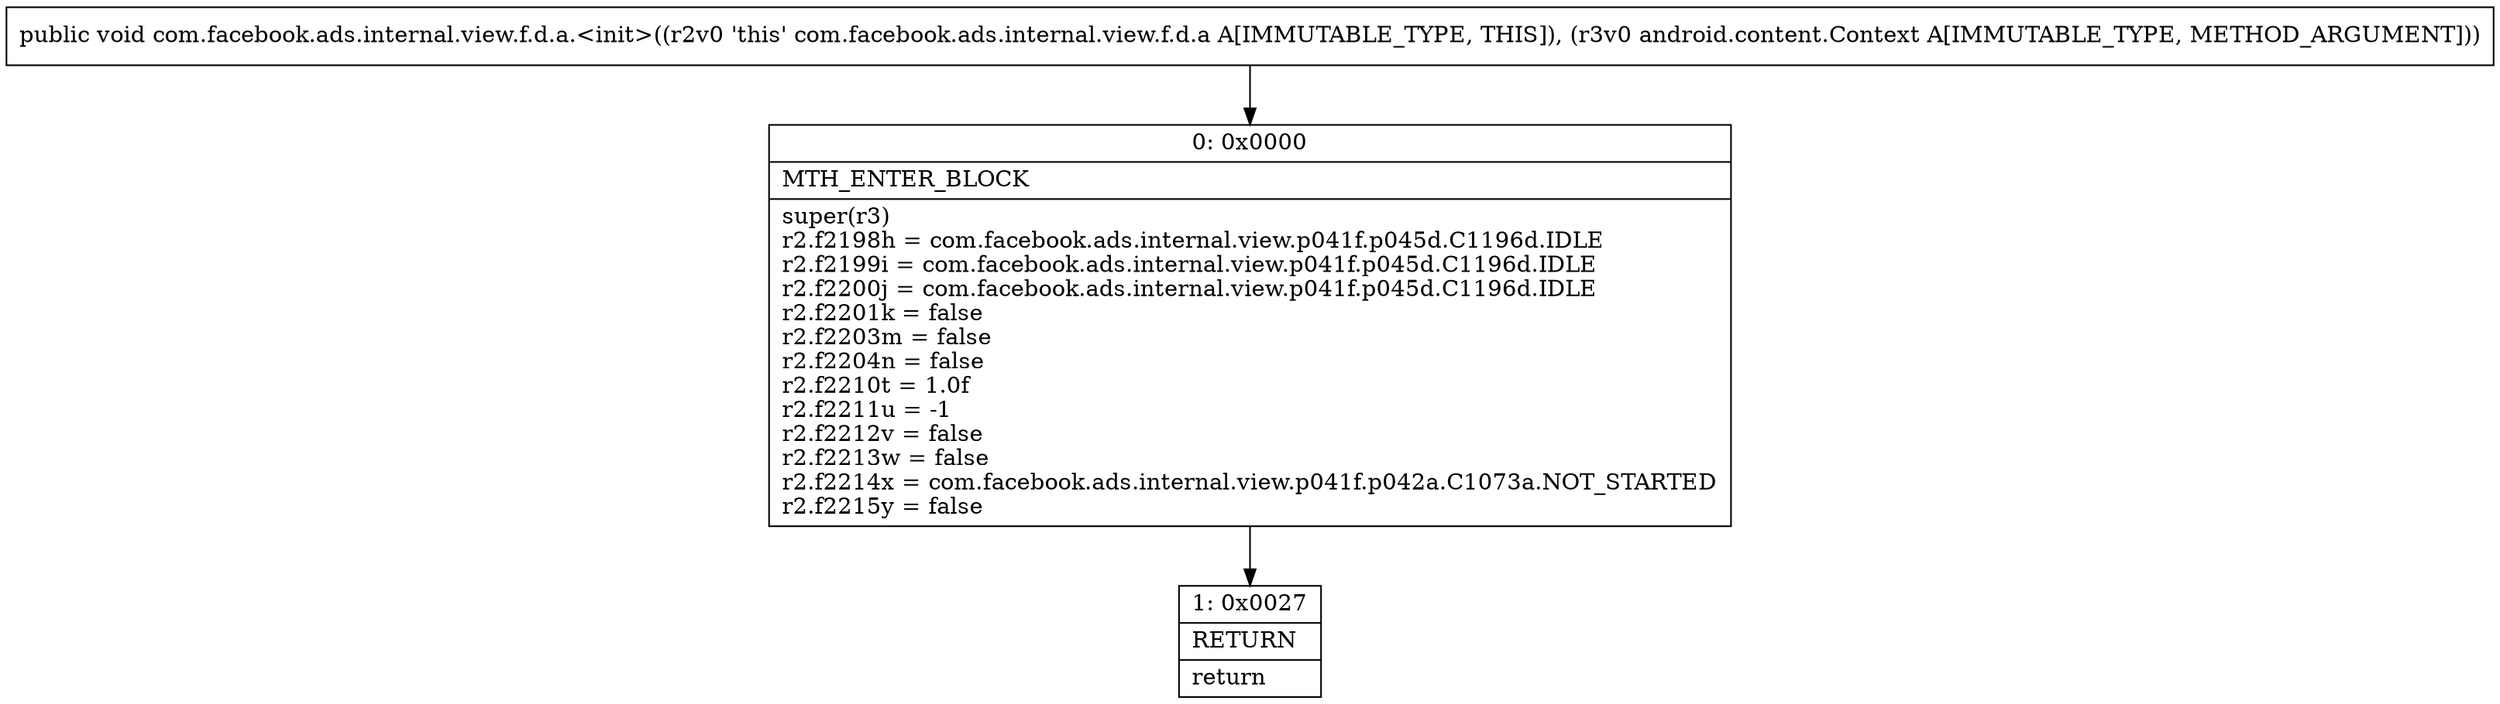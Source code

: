 digraph "CFG forcom.facebook.ads.internal.view.f.d.a.\<init\>(Landroid\/content\/Context;)V" {
Node_0 [shape=record,label="{0\:\ 0x0000|MTH_ENTER_BLOCK\l|super(r3)\lr2.f2198h = com.facebook.ads.internal.view.p041f.p045d.C1196d.IDLE\lr2.f2199i = com.facebook.ads.internal.view.p041f.p045d.C1196d.IDLE\lr2.f2200j = com.facebook.ads.internal.view.p041f.p045d.C1196d.IDLE\lr2.f2201k = false\lr2.f2203m = false\lr2.f2204n = false\lr2.f2210t = 1.0f\lr2.f2211u = \-1\lr2.f2212v = false\lr2.f2213w = false\lr2.f2214x = com.facebook.ads.internal.view.p041f.p042a.C1073a.NOT_STARTED\lr2.f2215y = false\l}"];
Node_1 [shape=record,label="{1\:\ 0x0027|RETURN\l|return\l}"];
MethodNode[shape=record,label="{public void com.facebook.ads.internal.view.f.d.a.\<init\>((r2v0 'this' com.facebook.ads.internal.view.f.d.a A[IMMUTABLE_TYPE, THIS]), (r3v0 android.content.Context A[IMMUTABLE_TYPE, METHOD_ARGUMENT])) }"];
MethodNode -> Node_0;
Node_0 -> Node_1;
}

